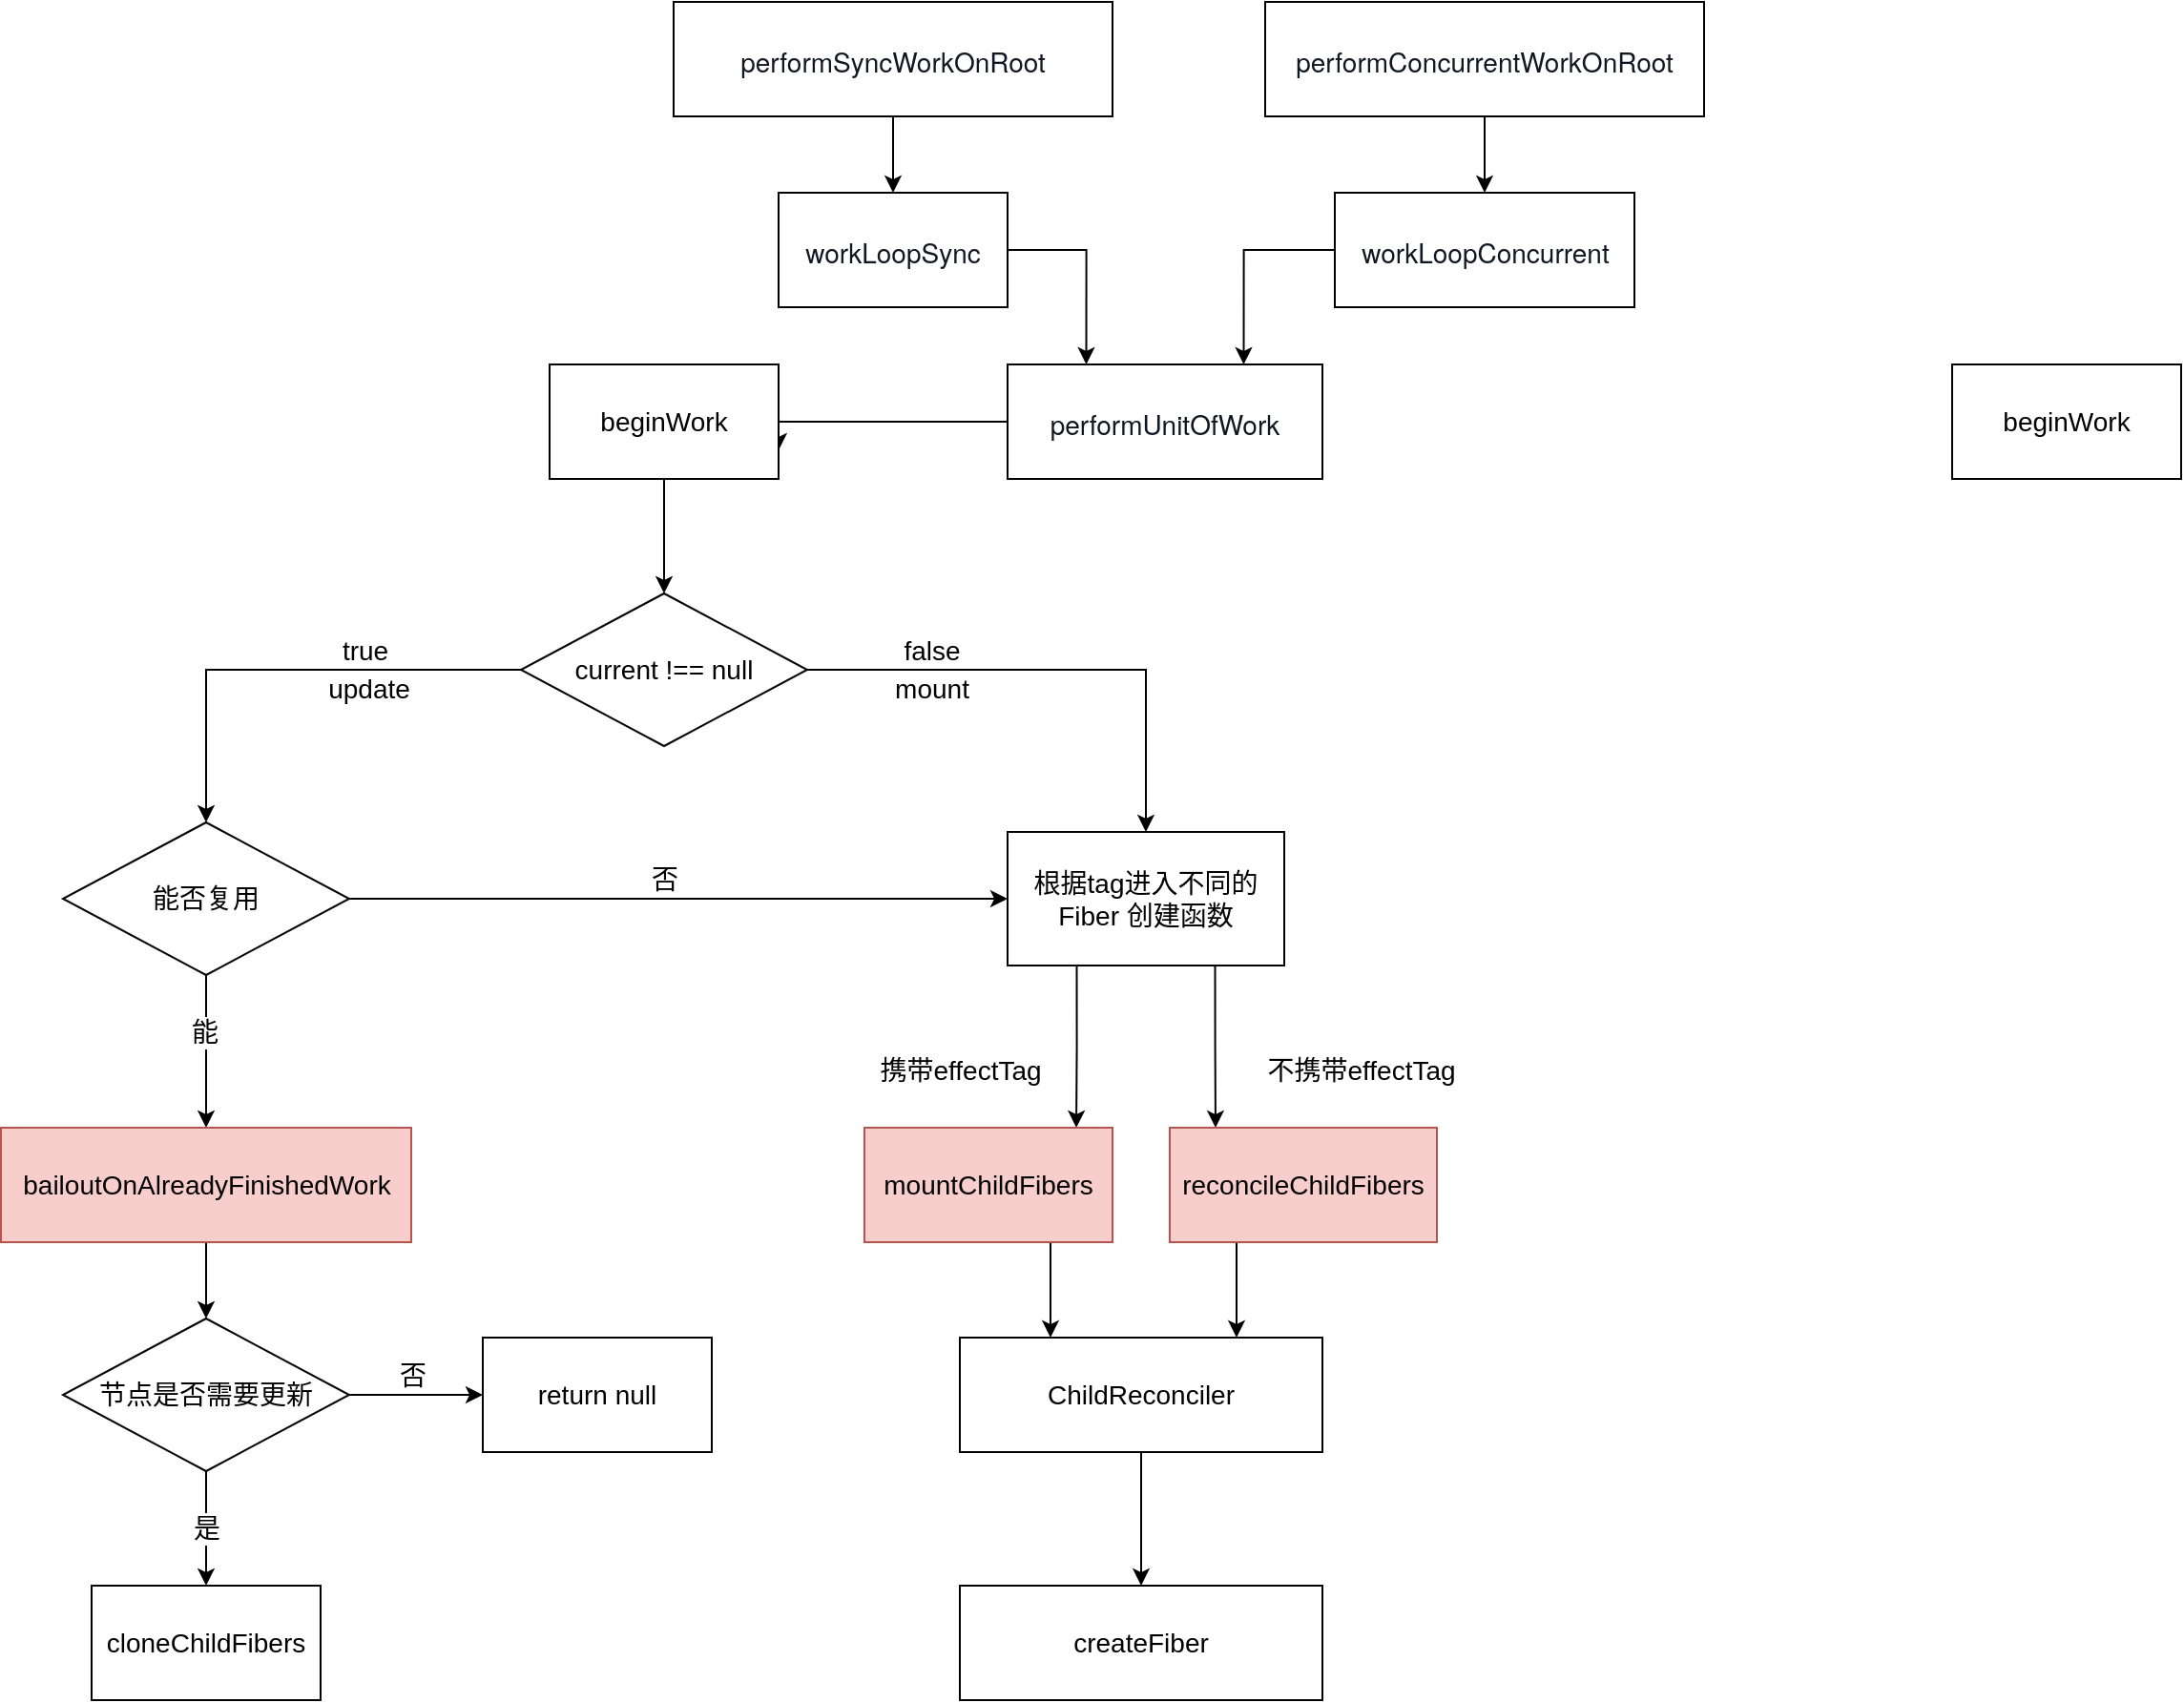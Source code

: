 <mxfile version="14.8.4" type="github"><diagram id="WIHYsPwIDPFChnjAI5Zb" name="Page-1"><mxGraphModel dx="946" dy="527" grid="1" gridSize="10" guides="1" tooltips="1" connect="1" arrows="1" fold="1" page="1" pageScale="1" pageWidth="1654" pageHeight="2336" math="0" shadow="0"><root><mxCell id="0"/><mxCell id="1" parent="0"/><mxCell id="JCvSuk_qTI3pTjTJBhhC-9" style="edgeStyle=orthogonalEdgeStyle;rounded=0;orthogonalLoop=1;jettySize=auto;html=1;exitX=0.5;exitY=1;exitDx=0;exitDy=0;entryX=0.5;entryY=0;entryDx=0;entryDy=0;" edge="1" parent="1" source="JCvSuk_qTI3pTjTJBhhC-2" target="JCvSuk_qTI3pTjTJBhhC-6"><mxGeometry relative="1" as="geometry"/></mxCell><mxCell id="JCvSuk_qTI3pTjTJBhhC-2" value="&lt;p class=&quot;p1&quot; style=&quot;margin: 0px ; font-stretch: normal ; font-size: 14px ; line-height: normal ; font-family: &amp;#34;helvetica neue&amp;#34; ; color: rgb(15 , 23 , 33)&quot;&gt;performConcurrentWorkOnRoot&lt;/p&gt;" style="rounded=0;whiteSpace=wrap;html=1;" vertex="1" parent="1"><mxGeometry x="840" y="120" width="230" height="60" as="geometry"/></mxCell><mxCell id="JCvSuk_qTI3pTjTJBhhC-8" style="edgeStyle=orthogonalEdgeStyle;rounded=0;orthogonalLoop=1;jettySize=auto;html=1;exitX=0.5;exitY=1;exitDx=0;exitDy=0;" edge="1" parent="1" source="JCvSuk_qTI3pTjTJBhhC-4" target="JCvSuk_qTI3pTjTJBhhC-5"><mxGeometry relative="1" as="geometry"/></mxCell><mxCell id="JCvSuk_qTI3pTjTJBhhC-4" value="&lt;p class=&quot;p1&quot; style=&quot;margin: 0px ; font-stretch: normal ; font-size: 14px ; line-height: normal ; font-family: &amp;#34;helvetica neue&amp;#34; ; color: rgb(15 , 23 , 33)&quot;&gt;performSyncWorkOnRoot&lt;br&gt;&lt;/p&gt;" style="rounded=0;whiteSpace=wrap;html=1;" vertex="1" parent="1"><mxGeometry x="530" y="120" width="230" height="60" as="geometry"/></mxCell><mxCell id="JCvSuk_qTI3pTjTJBhhC-11" style="edgeStyle=orthogonalEdgeStyle;rounded=0;orthogonalLoop=1;jettySize=auto;html=1;exitX=1;exitY=0.5;exitDx=0;exitDy=0;entryX=0.25;entryY=0;entryDx=0;entryDy=0;" edge="1" parent="1" source="JCvSuk_qTI3pTjTJBhhC-5" target="JCvSuk_qTI3pTjTJBhhC-10"><mxGeometry relative="1" as="geometry"/></mxCell><mxCell id="JCvSuk_qTI3pTjTJBhhC-5" value="&lt;p class=&quot;p1&quot; style=&quot;margin: 0px ; font-stretch: normal ; font-size: 14px ; line-height: normal ; font-family: &amp;#34;helvetica neue&amp;#34; ; color: rgb(15 , 23 , 33)&quot;&gt;workLoopSync&lt;/p&gt;" style="rounded=0;whiteSpace=wrap;html=1;" vertex="1" parent="1"><mxGeometry x="585" y="220" width="120" height="60" as="geometry"/></mxCell><mxCell id="JCvSuk_qTI3pTjTJBhhC-12" style="edgeStyle=orthogonalEdgeStyle;rounded=0;orthogonalLoop=1;jettySize=auto;html=1;exitX=0;exitY=0.5;exitDx=0;exitDy=0;entryX=0.75;entryY=0;entryDx=0;entryDy=0;" edge="1" parent="1" source="JCvSuk_qTI3pTjTJBhhC-6" target="JCvSuk_qTI3pTjTJBhhC-10"><mxGeometry relative="1" as="geometry"/></mxCell><mxCell id="JCvSuk_qTI3pTjTJBhhC-6" value="&lt;p class=&quot;p1&quot; style=&quot;margin: 0px ; font-stretch: normal ; font-size: 14px ; line-height: normal ; font-family: &amp;#34;helvetica neue&amp;#34; ; color: rgb(15 , 23 , 33)&quot;&gt;&lt;span&gt;workLoopConcurrent&lt;/span&gt;&lt;br&gt;&lt;/p&gt;" style="rounded=0;whiteSpace=wrap;html=1;" vertex="1" parent="1"><mxGeometry x="876.5" y="220" width="157" height="60" as="geometry"/></mxCell><mxCell id="JCvSuk_qTI3pTjTJBhhC-17" style="edgeStyle=orthogonalEdgeStyle;rounded=0;orthogonalLoop=1;jettySize=auto;html=1;exitX=0;exitY=0.5;exitDx=0;exitDy=0;entryX=1;entryY=0.75;entryDx=0;entryDy=0;" edge="1" parent="1" source="JCvSuk_qTI3pTjTJBhhC-10" target="JCvSuk_qTI3pTjTJBhhC-13"><mxGeometry relative="1" as="geometry"><Array as="points"><mxPoint x="585" y="340"/></Array></mxGeometry></mxCell><mxCell id="JCvSuk_qTI3pTjTJBhhC-10" value="&lt;p class=&quot;p1&quot; style=&quot;margin: 0px ; font-stretch: normal ; font-size: 14px ; line-height: normal ; font-family: &amp;#34;helvetica neue&amp;#34; ; color: rgb(15 , 23 , 33)&quot;&gt;performUnitOfWork&lt;/p&gt;" style="rounded=0;whiteSpace=wrap;html=1;" vertex="1" parent="1"><mxGeometry x="705" y="310" width="165" height="60" as="geometry"/></mxCell><mxCell id="JCvSuk_qTI3pTjTJBhhC-16" style="edgeStyle=orthogonalEdgeStyle;rounded=0;orthogonalLoop=1;jettySize=auto;html=1;exitX=0.5;exitY=1;exitDx=0;exitDy=0;entryX=0.5;entryY=0;entryDx=0;entryDy=0;" edge="1" parent="1" source="JCvSuk_qTI3pTjTJBhhC-13" target="JCvSuk_qTI3pTjTJBhhC-15"><mxGeometry relative="1" as="geometry"/></mxCell><mxCell id="JCvSuk_qTI3pTjTJBhhC-13" value="&lt;font style=&quot;font-size: 14px&quot;&gt;beginWork&lt;/font&gt;" style="rounded=0;whiteSpace=wrap;html=1;" vertex="1" parent="1"><mxGeometry x="465" y="310" width="120" height="60" as="geometry"/></mxCell><mxCell id="JCvSuk_qTI3pTjTJBhhC-14" value="&lt;font style=&quot;font-size: 14px&quot;&gt;beginWork&lt;/font&gt;" style="rounded=0;whiteSpace=wrap;html=1;" vertex="1" parent="1"><mxGeometry x="1200" y="310" width="120" height="60" as="geometry"/></mxCell><mxCell id="JCvSuk_qTI3pTjTJBhhC-19" style="edgeStyle=orthogonalEdgeStyle;rounded=0;orthogonalLoop=1;jettySize=auto;html=1;exitX=1;exitY=0.5;exitDx=0;exitDy=0;entryX=0.5;entryY=0;entryDx=0;entryDy=0;" edge="1" parent="1" source="JCvSuk_qTI3pTjTJBhhC-15" target="JCvSuk_qTI3pTjTJBhhC-18"><mxGeometry relative="1" as="geometry"/></mxCell><mxCell id="JCvSuk_qTI3pTjTJBhhC-23" value="mount" style="edgeLabel;html=1;align=center;verticalAlign=middle;resizable=0;points=[];fontSize=14;" vertex="1" connectable="0" parent="JCvSuk_qTI3pTjTJBhhC-19"><mxGeometry x="-0.542" y="1" relative="1" as="geometry"><mxPoint x="5" y="11" as="offset"/></mxGeometry></mxCell><mxCell id="JCvSuk_qTI3pTjTJBhhC-24" value="false" style="edgeLabel;html=1;align=center;verticalAlign=middle;resizable=0;points=[];fontSize=14;" vertex="1" connectable="0" parent="JCvSuk_qTI3pTjTJBhhC-19"><mxGeometry x="-0.55" relative="1" as="geometry"><mxPoint x="6" y="-10" as="offset"/></mxGeometry></mxCell><mxCell id="JCvSuk_qTI3pTjTJBhhC-22" style="edgeStyle=orthogonalEdgeStyle;rounded=0;orthogonalLoop=1;jettySize=auto;html=1;exitX=0;exitY=0.5;exitDx=0;exitDy=0;entryX=0.5;entryY=0;entryDx=0;entryDy=0;" edge="1" parent="1" source="JCvSuk_qTI3pTjTJBhhC-15" target="JCvSuk_qTI3pTjTJBhhC-21"><mxGeometry relative="1" as="geometry"/></mxCell><mxCell id="JCvSuk_qTI3pTjTJBhhC-25" value="true" style="edgeLabel;html=1;align=center;verticalAlign=middle;resizable=0;points=[];fontSize=14;" vertex="1" connectable="0" parent="JCvSuk_qTI3pTjTJBhhC-22"><mxGeometry x="-0.331" y="-3" relative="1" as="geometry"><mxPoint y="-7" as="offset"/></mxGeometry></mxCell><mxCell id="JCvSuk_qTI3pTjTJBhhC-15" value="&lt;font style=&quot;font-size: 14px&quot;&gt;current !== null&lt;/font&gt;" style="rhombus;whiteSpace=wrap;html=1;" vertex="1" parent="1"><mxGeometry x="450" y="430" width="150" height="80" as="geometry"/></mxCell><mxCell id="JCvSuk_qTI3pTjTJBhhC-44" style="edgeStyle=orthogonalEdgeStyle;rounded=0;orthogonalLoop=1;jettySize=auto;html=1;exitX=0.25;exitY=1;exitDx=0;exitDy=0;entryX=0.854;entryY=0;entryDx=0;entryDy=0;entryPerimeter=0;fontSize=14;" edge="1" parent="1" source="JCvSuk_qTI3pTjTJBhhC-18" target="JCvSuk_qTI3pTjTJBhhC-41"><mxGeometry relative="1" as="geometry"/></mxCell><mxCell id="JCvSuk_qTI3pTjTJBhhC-62" style="edgeStyle=orthogonalEdgeStyle;rounded=0;orthogonalLoop=1;jettySize=auto;html=1;exitX=0.75;exitY=1;exitDx=0;exitDy=0;fontSize=14;" edge="1" parent="1" source="JCvSuk_qTI3pTjTJBhhC-18"><mxGeometry relative="1" as="geometry"><mxPoint x="814" y="710" as="targetPoint"/></mxGeometry></mxCell><mxCell id="JCvSuk_qTI3pTjTJBhhC-18" value="&lt;font style=&quot;font-size: 14px&quot;&gt;根据tag进入不同的Fiber 创建函数&lt;/font&gt;" style="rounded=0;whiteSpace=wrap;html=1;" vertex="1" parent="1"><mxGeometry x="705" y="555" width="145" height="70" as="geometry"/></mxCell><mxCell id="JCvSuk_qTI3pTjTJBhhC-27" style="edgeStyle=orthogonalEdgeStyle;rounded=0;orthogonalLoop=1;jettySize=auto;html=1;exitX=0.5;exitY=1;exitDx=0;exitDy=0;fontSize=14;" edge="1" parent="1" source="JCvSuk_qTI3pTjTJBhhC-21"><mxGeometry relative="1" as="geometry"><mxPoint x="285" y="710" as="targetPoint"/></mxGeometry></mxCell><mxCell id="JCvSuk_qTI3pTjTJBhhC-28" value="能" style="edgeLabel;html=1;align=center;verticalAlign=middle;resizable=0;points=[];fontSize=14;" vertex="1" connectable="0" parent="JCvSuk_qTI3pTjTJBhhC-27"><mxGeometry x="-0.25" y="-1" relative="1" as="geometry"><mxPoint as="offset"/></mxGeometry></mxCell><mxCell id="JCvSuk_qTI3pTjTJBhhC-39" style="edgeStyle=orthogonalEdgeStyle;rounded=0;orthogonalLoop=1;jettySize=auto;html=1;exitX=1;exitY=0.5;exitDx=0;exitDy=0;entryX=0;entryY=0.5;entryDx=0;entryDy=0;fontSize=14;" edge="1" parent="1" source="JCvSuk_qTI3pTjTJBhhC-21" target="JCvSuk_qTI3pTjTJBhhC-18"><mxGeometry relative="1" as="geometry"/></mxCell><mxCell id="JCvSuk_qTI3pTjTJBhhC-40" value="否" style="edgeLabel;html=1;align=center;verticalAlign=middle;resizable=0;points=[];fontSize=14;" vertex="1" connectable="0" parent="JCvSuk_qTI3pTjTJBhhC-39"><mxGeometry x="-0.02" y="1" relative="1" as="geometry"><mxPoint x="-4" y="-9" as="offset"/></mxGeometry></mxCell><mxCell id="JCvSuk_qTI3pTjTJBhhC-21" value="&lt;span style=&quot;font-size: 14px&quot;&gt;能否复用&lt;/span&gt;" style="rhombus;whiteSpace=wrap;html=1;" vertex="1" parent="1"><mxGeometry x="210" y="550" width="150" height="80" as="geometry"/></mxCell><mxCell id="JCvSuk_qTI3pTjTJBhhC-26" value="update" style="text;html=1;align=center;verticalAlign=middle;resizable=0;points=[];autosize=1;strokeColor=none;fontSize=14;" vertex="1" parent="1"><mxGeometry x="340" y="470" width="60" height="20" as="geometry"/></mxCell><mxCell id="JCvSuk_qTI3pTjTJBhhC-32" style="edgeStyle=orthogonalEdgeStyle;rounded=0;orthogonalLoop=1;jettySize=auto;html=1;exitX=0.5;exitY=1;exitDx=0;exitDy=0;fontSize=14;" edge="1" parent="1" source="JCvSuk_qTI3pTjTJBhhC-29" target="JCvSuk_qTI3pTjTJBhhC-31"><mxGeometry relative="1" as="geometry"/></mxCell><mxCell id="JCvSuk_qTI3pTjTJBhhC-29" value="bailoutOnAlreadyFinishedWork" style="rounded=0;whiteSpace=wrap;html=1;fontSize=14;fillColor=#f8cecc;strokeColor=#b85450;" vertex="1" parent="1"><mxGeometry x="177.5" y="710" width="215" height="60" as="geometry"/></mxCell><mxCell id="JCvSuk_qTI3pTjTJBhhC-34" value="是" style="edgeStyle=orthogonalEdgeStyle;rounded=0;orthogonalLoop=1;jettySize=auto;html=1;exitX=0.5;exitY=1;exitDx=0;exitDy=0;entryX=0.5;entryY=0;entryDx=0;entryDy=0;fontSize=14;" edge="1" parent="1" source="JCvSuk_qTI3pTjTJBhhC-31" target="JCvSuk_qTI3pTjTJBhhC-33"><mxGeometry relative="1" as="geometry"/></mxCell><mxCell id="JCvSuk_qTI3pTjTJBhhC-35" style="edgeStyle=orthogonalEdgeStyle;rounded=0;orthogonalLoop=1;jettySize=auto;html=1;exitX=1;exitY=0.5;exitDx=0;exitDy=0;fontSize=14;" edge="1" parent="1" source="JCvSuk_qTI3pTjTJBhhC-31"><mxGeometry relative="1" as="geometry"><mxPoint x="430" y="850" as="targetPoint"/><Array as="points"><mxPoint x="420" y="850"/><mxPoint x="420" y="850"/></Array></mxGeometry></mxCell><mxCell id="JCvSuk_qTI3pTjTJBhhC-37" value="否" style="edgeLabel;html=1;align=center;verticalAlign=middle;resizable=0;points=[];fontSize=14;" vertex="1" connectable="0" parent="JCvSuk_qTI3pTjTJBhhC-35"><mxGeometry x="-0.171" relative="1" as="geometry"><mxPoint x="4" y="-10" as="offset"/></mxGeometry></mxCell><mxCell id="JCvSuk_qTI3pTjTJBhhC-31" value="&lt;span style=&quot;font-size: 14px&quot;&gt;节点是否需要更新&lt;/span&gt;" style="rhombus;whiteSpace=wrap;html=1;" vertex="1" parent="1"><mxGeometry x="210" y="810" width="150" height="80" as="geometry"/></mxCell><mxCell id="JCvSuk_qTI3pTjTJBhhC-33" value="cloneChildFibers" style="rounded=0;whiteSpace=wrap;html=1;fontSize=14;" vertex="1" parent="1"><mxGeometry x="225" y="950" width="120" height="60" as="geometry"/></mxCell><mxCell id="JCvSuk_qTI3pTjTJBhhC-36" value="return null" style="rounded=0;whiteSpace=wrap;html=1;fontSize=14;" vertex="1" parent="1"><mxGeometry x="430" y="820" width="120" height="60" as="geometry"/></mxCell><mxCell id="JCvSuk_qTI3pTjTJBhhC-52" style="edgeStyle=orthogonalEdgeStyle;rounded=0;orthogonalLoop=1;jettySize=auto;html=1;exitX=0.75;exitY=1;exitDx=0;exitDy=0;entryX=0.25;entryY=0;entryDx=0;entryDy=0;fontSize=14;" edge="1" parent="1" source="JCvSuk_qTI3pTjTJBhhC-41" target="JCvSuk_qTI3pTjTJBhhC-50"><mxGeometry relative="1" as="geometry"/></mxCell><mxCell id="JCvSuk_qTI3pTjTJBhhC-41" value="mountChildFibers" style="rounded=0;whiteSpace=wrap;html=1;fontSize=14;fillColor=#f8cecc;strokeColor=#b85450;" vertex="1" parent="1"><mxGeometry x="630" y="710" width="130" height="60" as="geometry"/></mxCell><mxCell id="JCvSuk_qTI3pTjTJBhhC-61" style="edgeStyle=orthogonalEdgeStyle;rounded=0;orthogonalLoop=1;jettySize=auto;html=1;exitX=0.25;exitY=1;exitDx=0;exitDy=0;fontSize=14;" edge="1" parent="1" source="JCvSuk_qTI3pTjTJBhhC-43"><mxGeometry relative="1" as="geometry"><mxPoint x="825" y="820" as="targetPoint"/></mxGeometry></mxCell><mxCell id="JCvSuk_qTI3pTjTJBhhC-43" value="reconcileChildFibers" style="rounded=0;whiteSpace=wrap;html=1;fontSize=14;fillColor=#f8cecc;strokeColor=#b85450;" vertex="1" parent="1"><mxGeometry x="790" y="710" width="140" height="60" as="geometry"/></mxCell><mxCell id="JCvSuk_qTI3pTjTJBhhC-65" style="edgeStyle=orthogonalEdgeStyle;rounded=0;orthogonalLoop=1;jettySize=auto;html=1;exitX=0.5;exitY=1;exitDx=0;exitDy=0;entryX=0.5;entryY=0;entryDx=0;entryDy=0;fontSize=14;" edge="1" parent="1" source="JCvSuk_qTI3pTjTJBhhC-50" target="JCvSuk_qTI3pTjTJBhhC-58"><mxGeometry relative="1" as="geometry"/></mxCell><mxCell id="JCvSuk_qTI3pTjTJBhhC-50" value="ChildReconciler" style="rounded=0;whiteSpace=wrap;html=1;fontSize=14;" vertex="1" parent="1"><mxGeometry x="680" y="820" width="190" height="60" as="geometry"/></mxCell><mxCell id="JCvSuk_qTI3pTjTJBhhC-58" value="createFiber" style="rounded=0;whiteSpace=wrap;html=1;fontSize=14;" vertex="1" parent="1"><mxGeometry x="680" y="950" width="190" height="60" as="geometry"/></mxCell><mxCell id="JCvSuk_qTI3pTjTJBhhC-66" value="携带effectTag" style="text;html=1;align=center;verticalAlign=middle;resizable=0;points=[];autosize=1;strokeColor=none;fontSize=14;" vertex="1" parent="1"><mxGeometry x="630" y="670" width="100" height="20" as="geometry"/></mxCell><mxCell id="JCvSuk_qTI3pTjTJBhhC-68" value="不携带effectTag" style="text;html=1;align=center;verticalAlign=middle;resizable=0;points=[];autosize=1;strokeColor=none;fontSize=14;" vertex="1" parent="1"><mxGeometry x="835" y="670" width="110" height="20" as="geometry"/></mxCell></root></mxGraphModel></diagram></mxfile>